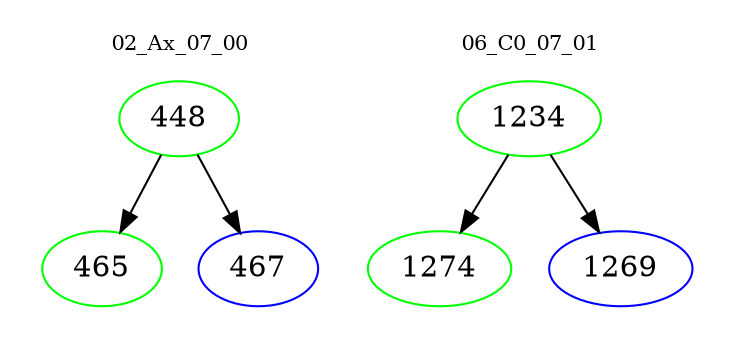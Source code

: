 digraph{
subgraph cluster_0 {
color = white
label = "02_Ax_07_00";
fontsize=10;
T0_448 [label="448", color="green"]
T0_448 -> T0_465 [color="black"]
T0_465 [label="465", color="green"]
T0_448 -> T0_467 [color="black"]
T0_467 [label="467", color="blue"]
}
subgraph cluster_1 {
color = white
label = "06_C0_07_01";
fontsize=10;
T1_1234 [label="1234", color="green"]
T1_1234 -> T1_1274 [color="black"]
T1_1274 [label="1274", color="green"]
T1_1234 -> T1_1269 [color="black"]
T1_1269 [label="1269", color="blue"]
}
}
